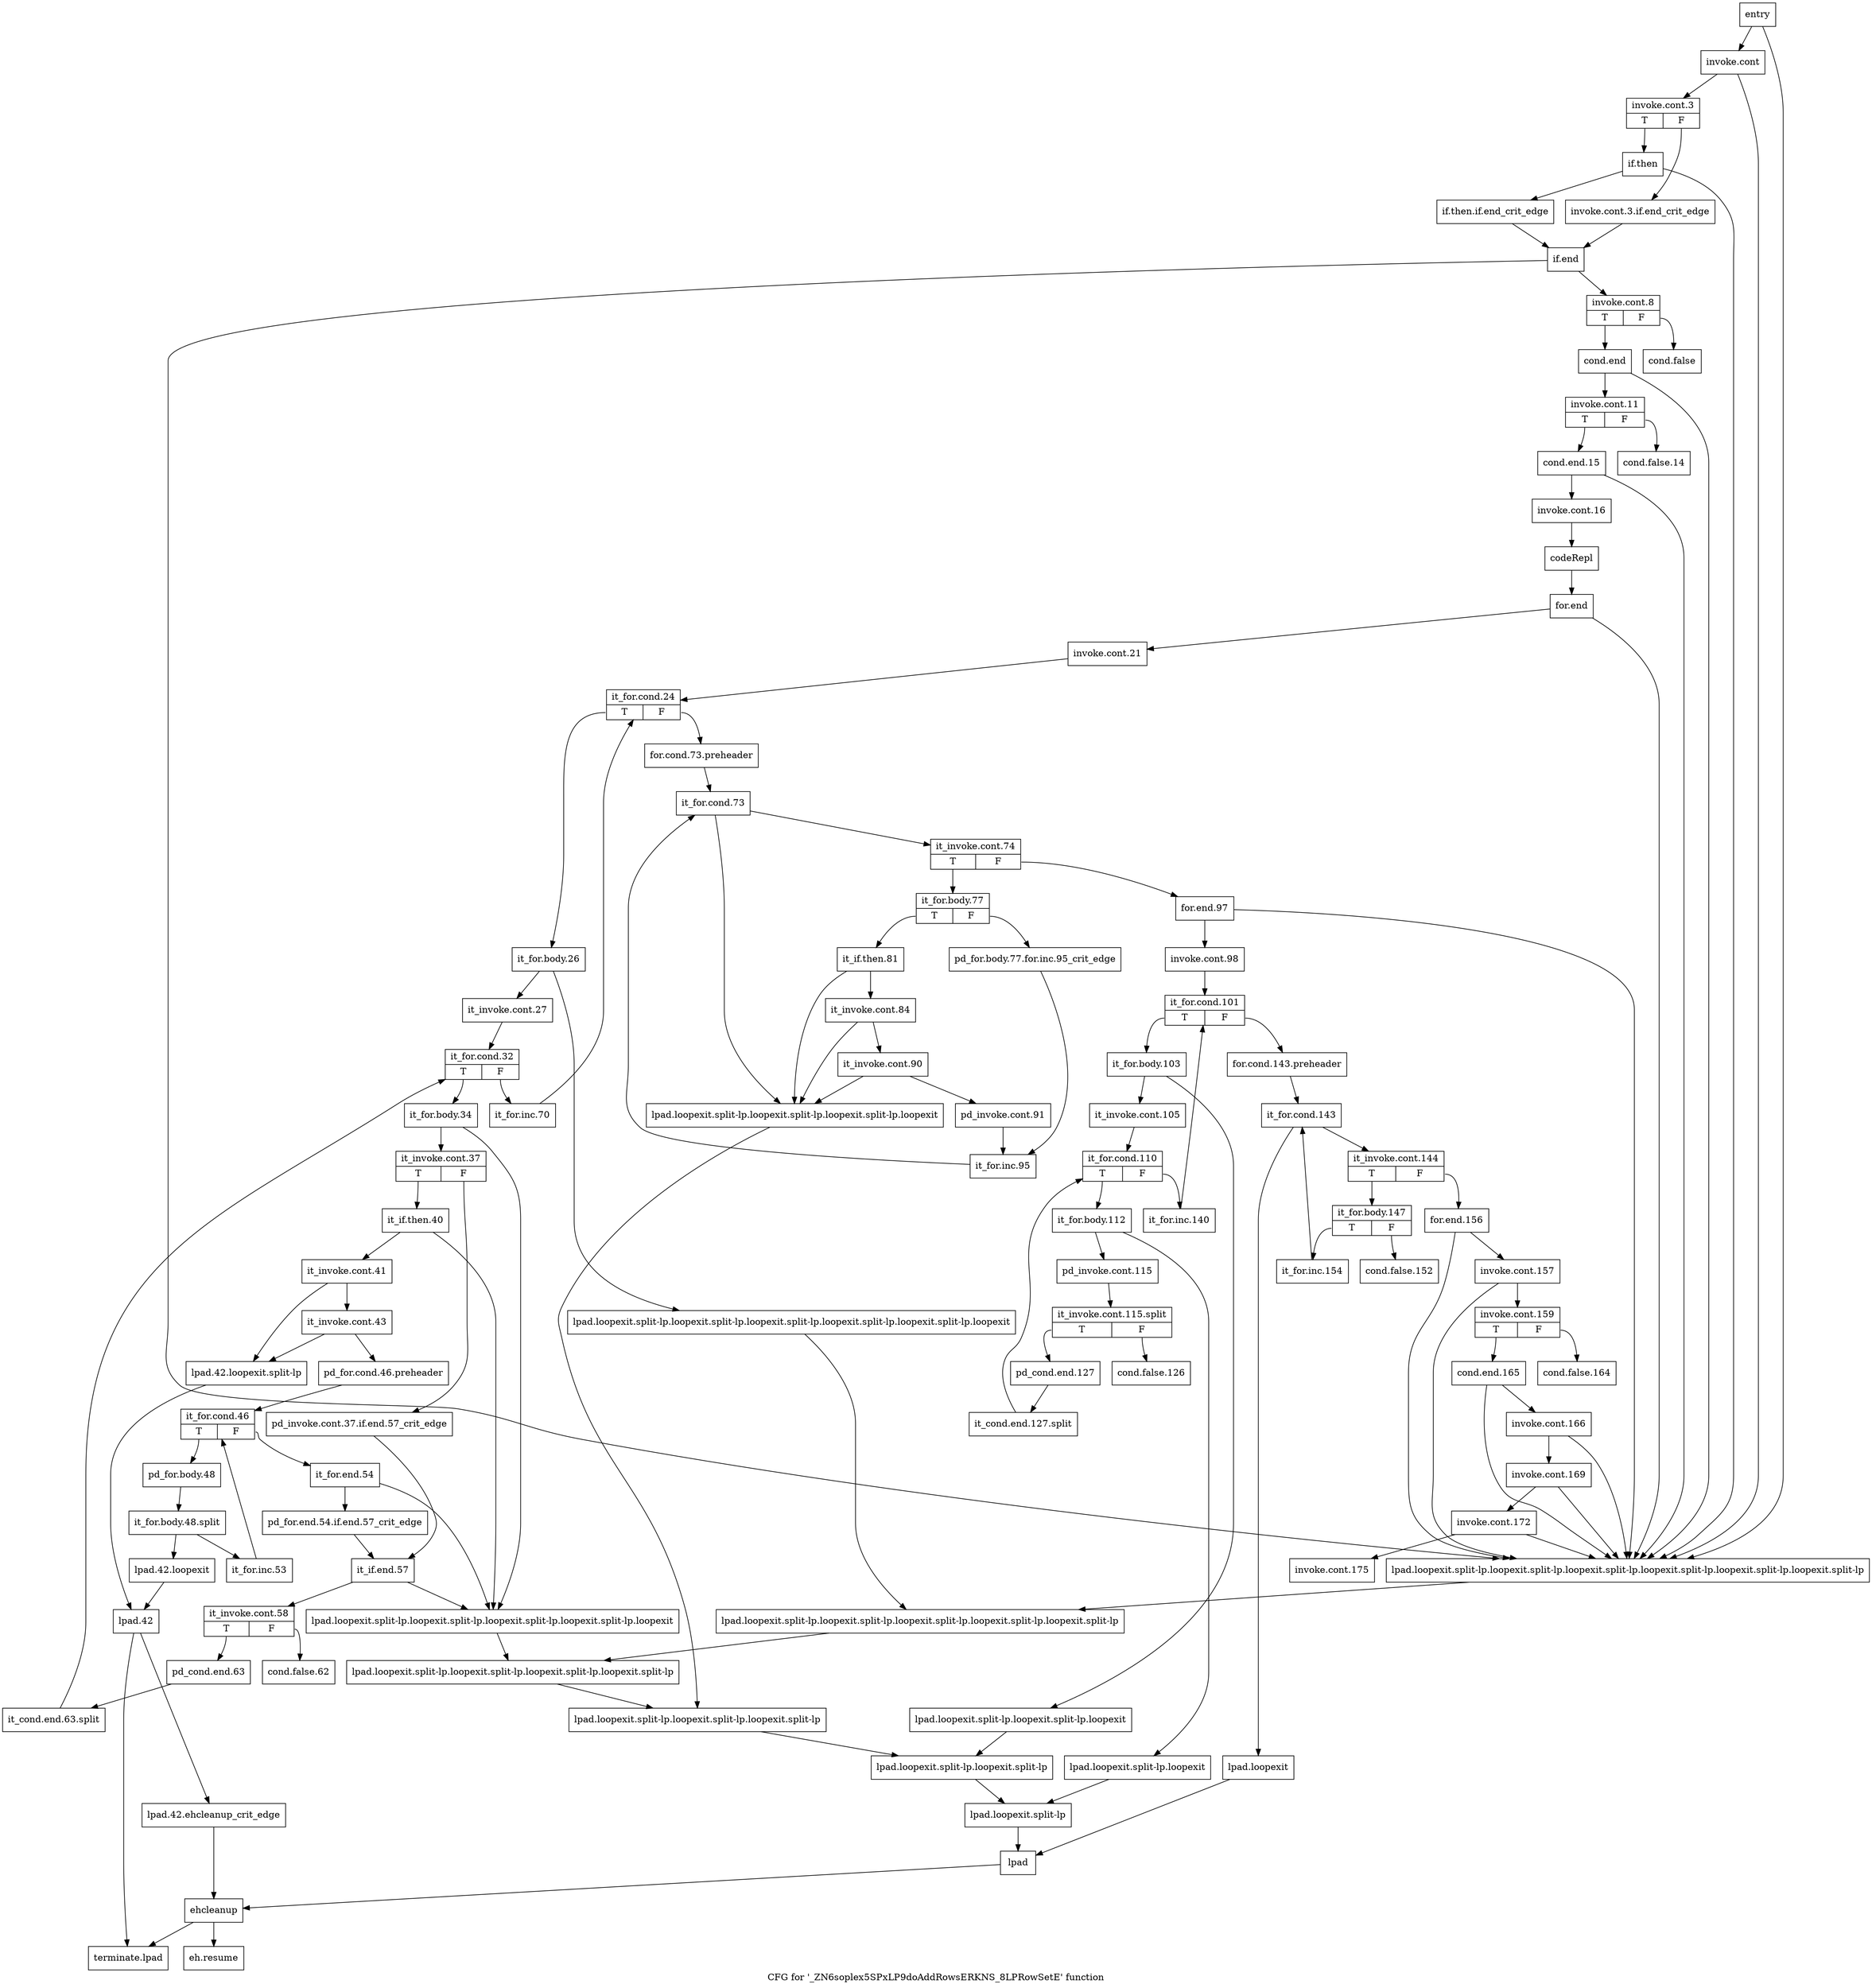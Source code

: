 digraph "CFG for '_ZN6soplex5SPxLP9doAddRowsERKNS_8LPRowSetE' function" {
	label="CFG for '_ZN6soplex5SPxLP9doAddRowsERKNS_8LPRowSetE' function";

	Node0x2859460 [shape=record,label="{entry}"];
	Node0x2859460 -> Node0x28594b0;
	Node0x2859460 -> Node0x285a870;
	Node0x28594b0 [shape=record,label="{invoke.cont}"];
	Node0x28594b0 -> Node0x2859500;
	Node0x28594b0 -> Node0x285a870;
	Node0x2859500 [shape=record,label="{invoke.cont.3|{<s0>T|<s1>F}}"];
	Node0x2859500:s0 -> Node0x28595a0;
	Node0x2859500:s1 -> Node0x2859550;
	Node0x2859550 [shape=record,label="{invoke.cont.3.if.end_crit_edge}"];
	Node0x2859550 -> Node0x285aaa0;
	Node0x28595a0 [shape=record,label="{if.then}"];
	Node0x28595a0 -> Node0x2852b40;
	Node0x28595a0 -> Node0x285a870;
	Node0x2852b40 [shape=record,label="{if.then.if.end_crit_edge}"];
	Node0x2852b40 -> Node0x285aaa0;
	Node0x2852b90 [shape=record,label="{lpad.loopexit}"];
	Node0x2852b90 -> Node0x285aa50;
	Node0x2852be0 [shape=record,label="{lpad.loopexit.split-lp.loopexit}"];
	Node0x2852be0 -> Node0x285aa00;
	Node0x285a730 [shape=record,label="{lpad.loopexit.split-lp.loopexit.split-lp.loopexit}"];
	Node0x285a730 -> Node0x285a9b0;
	Node0x285a780 [shape=record,label="{lpad.loopexit.split-lp.loopexit.split-lp.loopexit.split-lp.loopexit}"];
	Node0x285a780 -> Node0x285a960;
	Node0x285a7d0 [shape=record,label="{lpad.loopexit.split-lp.loopexit.split-lp.loopexit.split-lp.loopexit.split-lp.loopexit}"];
	Node0x285a7d0 -> Node0x285a910;
	Node0x285a820 [shape=record,label="{lpad.loopexit.split-lp.loopexit.split-lp.loopexit.split-lp.loopexit.split-lp.loopexit.split-lp.loopexit}"];
	Node0x285a820 -> Node0x285a8c0;
	Node0x285a870 [shape=record,label="{lpad.loopexit.split-lp.loopexit.split-lp.loopexit.split-lp.loopexit.split-lp.loopexit.split-lp.loopexit.split-lp}"];
	Node0x285a870 -> Node0x285a8c0;
	Node0x285a8c0 [shape=record,label="{lpad.loopexit.split-lp.loopexit.split-lp.loopexit.split-lp.loopexit.split-lp.loopexit.split-lp}"];
	Node0x285a8c0 -> Node0x285a910;
	Node0x285a910 [shape=record,label="{lpad.loopexit.split-lp.loopexit.split-lp.loopexit.split-lp.loopexit.split-lp}"];
	Node0x285a910 -> Node0x285a960;
	Node0x285a960 [shape=record,label="{lpad.loopexit.split-lp.loopexit.split-lp.loopexit.split-lp}"];
	Node0x285a960 -> Node0x285a9b0;
	Node0x285a9b0 [shape=record,label="{lpad.loopexit.split-lp.loopexit.split-lp}"];
	Node0x285a9b0 -> Node0x285aa00;
	Node0x285aa00 [shape=record,label="{lpad.loopexit.split-lp}"];
	Node0x285aa00 -> Node0x285aa50;
	Node0x285aa50 [shape=record,label="{lpad}"];
	Node0x285aa50 -> Node0x285c120;
	Node0x285aaa0 [shape=record,label="{if.end}"];
	Node0x285aaa0 -> Node0x285aaf0;
	Node0x285aaa0 -> Node0x285a870;
	Node0x285aaf0 [shape=record,label="{invoke.cont.8|{<s0>T|<s1>F}}"];
	Node0x285aaf0:s0 -> Node0x285ab90;
	Node0x285aaf0:s1 -> Node0x285ab40;
	Node0x285ab40 [shape=record,label="{cond.false}"];
	Node0x285ab90 [shape=record,label="{cond.end}"];
	Node0x285ab90 -> Node0x285abe0;
	Node0x285ab90 -> Node0x285a870;
	Node0x285abe0 [shape=record,label="{invoke.cont.11|{<s0>T|<s1>F}}"];
	Node0x285abe0:s0 -> Node0x285ac80;
	Node0x285abe0:s1 -> Node0x285ac30;
	Node0x285ac30 [shape=record,label="{cond.false.14}"];
	Node0x285ac80 [shape=record,label="{cond.end.15}"];
	Node0x285ac80 -> Node0x285acd0;
	Node0x285ac80 -> Node0x285a870;
	Node0x285acd0 [shape=record,label="{invoke.cont.16}"];
	Node0x285acd0 -> Node0x285ad20;
	Node0x285ad20 [shape=record,label="{codeRepl}"];
	Node0x285ad20 -> Node0x285ad70;
	Node0x285ad70 [shape=record,label="{for.end}"];
	Node0x285ad70 -> Node0x285adc0;
	Node0x285ad70 -> Node0x285a870;
	Node0x285adc0 [shape=record,label="{invoke.cont.21}"];
	Node0x285adc0 -> Node0x285ae10;
	Node0x285ae10 [shape=record,label="{it_for.cond.24|{<s0>T|<s1>F}}"];
	Node0x285ae10:s0 -> Node0x285aeb0;
	Node0x285ae10:s1 -> Node0x285ae60;
	Node0x285ae60 [shape=record,label="{for.cond.73.preheader}"];
	Node0x285ae60 -> Node0x285b630;
	Node0x285aeb0 [shape=record,label="{it_for.body.26}"];
	Node0x285aeb0 -> Node0x285af00;
	Node0x285aeb0 -> Node0x285a820;
	Node0x285af00 [shape=record,label="{it_invoke.cont.27}"];
	Node0x285af00 -> Node0x285af50;
	Node0x285af50 [shape=record,label="{it_for.cond.32|{<s0>T|<s1>F}}"];
	Node0x285af50:s0 -> Node0x285afa0;
	Node0x285af50:s1 -> Node0x285b5e0;
	Node0x285afa0 [shape=record,label="{it_for.body.34}"];
	Node0x285afa0 -> Node0x285aff0;
	Node0x285afa0 -> Node0x285a7d0;
	Node0x285aff0 [shape=record,label="{it_invoke.cont.37|{<s0>T|<s1>F}}"];
	Node0x285aff0:s0 -> Node0x285b090;
	Node0x285aff0:s1 -> Node0x285b040;
	Node0x285b040 [shape=record,label="{pd_invoke.cont.37.if.end.57_crit_edge}"];
	Node0x285b040 -> Node0x285b4a0;
	Node0x285b090 [shape=record,label="{it_if.then.40}"];
	Node0x285b090 -> Node0x285b0e0;
	Node0x285b090 -> Node0x285a7d0;
	Node0x285b0e0 [shape=record,label="{it_invoke.cont.41}"];
	Node0x285b0e0 -> Node0x285b130;
	Node0x285b0e0 -> Node0x285b310;
	Node0x285b130 [shape=record,label="{it_invoke.cont.43}"];
	Node0x285b130 -> Node0x285b180;
	Node0x285b130 -> Node0x285b310;
	Node0x285b180 [shape=record,label="{pd_for.cond.46.preheader}"];
	Node0x285b180 -> Node0x285b1d0;
	Node0x285b1d0 [shape=record,label="{it_for.cond.46|{<s0>T|<s1>F}}"];
	Node0x285b1d0:s0 -> Node0x285b220;
	Node0x285b1d0:s1 -> Node0x285b400;
	Node0x285b220 [shape=record,label="{pd_for.body.48}"];
	Node0x285b220 -> Node0x32d72e0;
	Node0x32d72e0 [shape=record,label="{it_for.body.48.split}"];
	Node0x32d72e0 -> Node0x285b270;
	Node0x32d72e0 -> Node0x285b2c0;
	Node0x285b270 [shape=record,label="{it_for.inc.53}"];
	Node0x285b270 -> Node0x285b1d0;
	Node0x285b2c0 [shape=record,label="{lpad.42.loopexit}"];
	Node0x285b2c0 -> Node0x285b360;
	Node0x285b310 [shape=record,label="{lpad.42.loopexit.split-lp}"];
	Node0x285b310 -> Node0x285b360;
	Node0x285b360 [shape=record,label="{lpad.42}"];
	Node0x285b360 -> Node0x285b3b0;
	Node0x285b360 -> Node0x285c1c0;
	Node0x285b3b0 [shape=record,label="{lpad.42.ehcleanup_crit_edge}"];
	Node0x285b3b0 -> Node0x285c120;
	Node0x285b400 [shape=record,label="{it_for.end.54}"];
	Node0x285b400 -> Node0x285b450;
	Node0x285b400 -> Node0x285a7d0;
	Node0x285b450 [shape=record,label="{pd_for.end.54.if.end.57_crit_edge}"];
	Node0x285b450 -> Node0x285b4a0;
	Node0x285b4a0 [shape=record,label="{it_if.end.57}"];
	Node0x285b4a0 -> Node0x285b4f0;
	Node0x285b4a0 -> Node0x285a7d0;
	Node0x285b4f0 [shape=record,label="{it_invoke.cont.58|{<s0>T|<s1>F}}"];
	Node0x285b4f0:s0 -> Node0x285b590;
	Node0x285b4f0:s1 -> Node0x285b540;
	Node0x285b540 [shape=record,label="{cond.false.62}"];
	Node0x285b590 [shape=record,label="{pd_cond.end.63}"];
	Node0x285b590 -> Node0x32bb4b0;
	Node0x32bb4b0 [shape=record,label="{it_cond.end.63.split}"];
	Node0x32bb4b0 -> Node0x285af50;
	Node0x285b5e0 [shape=record,label="{it_for.inc.70}"];
	Node0x285b5e0 -> Node0x285ae10;
	Node0x285b630 [shape=record,label="{it_for.cond.73}"];
	Node0x285b630 -> Node0x285b680;
	Node0x285b630 -> Node0x285a780;
	Node0x285b680 [shape=record,label="{it_invoke.cont.74|{<s0>T|<s1>F}}"];
	Node0x285b680:s0 -> Node0x285b6d0;
	Node0x285b680:s1 -> Node0x285b900;
	Node0x285b6d0 [shape=record,label="{it_for.body.77|{<s0>T|<s1>F}}"];
	Node0x285b6d0:s0 -> Node0x285b770;
	Node0x285b6d0:s1 -> Node0x285b720;
	Node0x285b720 [shape=record,label="{pd_for.body.77.for.inc.95_crit_edge}"];
	Node0x285b720 -> Node0x285b8b0;
	Node0x285b770 [shape=record,label="{it_if.then.81}"];
	Node0x285b770 -> Node0x285b7c0;
	Node0x285b770 -> Node0x285a780;
	Node0x285b7c0 [shape=record,label="{it_invoke.cont.84}"];
	Node0x285b7c0 -> Node0x285b810;
	Node0x285b7c0 -> Node0x285a780;
	Node0x285b810 [shape=record,label="{it_invoke.cont.90}"];
	Node0x285b810 -> Node0x285b860;
	Node0x285b810 -> Node0x285a780;
	Node0x285b860 [shape=record,label="{pd_invoke.cont.91}"];
	Node0x285b860 -> Node0x285b8b0;
	Node0x285b8b0 [shape=record,label="{it_for.inc.95}"];
	Node0x285b8b0 -> Node0x285b630;
	Node0x285b900 [shape=record,label="{for.end.97}"];
	Node0x285b900 -> Node0x285b950;
	Node0x285b900 -> Node0x285a870;
	Node0x285b950 [shape=record,label="{invoke.cont.98}"];
	Node0x285b950 -> Node0x285b9a0;
	Node0x285b9a0 [shape=record,label="{it_for.cond.101|{<s0>T|<s1>F}}"];
	Node0x285b9a0:s0 -> Node0x285ba40;
	Node0x285b9a0:s1 -> Node0x285b9f0;
	Node0x285b9f0 [shape=record,label="{for.cond.143.preheader}"];
	Node0x285b9f0 -> Node0x285bcc0;
	Node0x285ba40 [shape=record,label="{it_for.body.103}"];
	Node0x285ba40 -> Node0x285ba90;
	Node0x285ba40 -> Node0x285a730;
	Node0x285ba90 [shape=record,label="{it_invoke.cont.105}"];
	Node0x285ba90 -> Node0x285bae0;
	Node0x285bae0 [shape=record,label="{it_for.cond.110|{<s0>T|<s1>F}}"];
	Node0x285bae0:s0 -> Node0x285bb30;
	Node0x285bae0:s1 -> Node0x285bc70;
	Node0x285bb30 [shape=record,label="{it_for.body.112}"];
	Node0x285bb30 -> Node0x285bb80;
	Node0x285bb30 -> Node0x2852be0;
	Node0x285bb80 [shape=record,label="{pd_invoke.cont.115}"];
	Node0x285bb80 -> Node0x32c47f0;
	Node0x32c47f0 [shape=record,label="{it_invoke.cont.115.split|{<s0>T|<s1>F}}"];
	Node0x32c47f0:s0 -> Node0x285bc20;
	Node0x32c47f0:s1 -> Node0x285bbd0;
	Node0x285bbd0 [shape=record,label="{cond.false.126}"];
	Node0x285bc20 [shape=record,label="{pd_cond.end.127}"];
	Node0x285bc20 -> Node0x32d7200;
	Node0x32d7200 [shape=record,label="{it_cond.end.127.split}"];
	Node0x32d7200 -> Node0x285bae0;
	Node0x285bc70 [shape=record,label="{it_for.inc.140}"];
	Node0x285bc70 -> Node0x285b9a0;
	Node0x285bcc0 [shape=record,label="{it_for.cond.143}"];
	Node0x285bcc0 -> Node0x285bd10;
	Node0x285bcc0 -> Node0x2852b90;
	Node0x285bd10 [shape=record,label="{it_invoke.cont.144|{<s0>T|<s1>F}}"];
	Node0x285bd10:s0 -> Node0x285bd60;
	Node0x285bd10:s1 -> Node0x285be50;
	Node0x285bd60 [shape=record,label="{it_for.body.147|{<s0>T|<s1>F}}"];
	Node0x285bd60:s0 -> Node0x285be00;
	Node0x285bd60:s1 -> Node0x285bdb0;
	Node0x285bdb0 [shape=record,label="{cond.false.152}"];
	Node0x285be00 [shape=record,label="{it_for.inc.154}"];
	Node0x285be00 -> Node0x285bcc0;
	Node0x285be50 [shape=record,label="{for.end.156}"];
	Node0x285be50 -> Node0x285bea0;
	Node0x285be50 -> Node0x285a870;
	Node0x285bea0 [shape=record,label="{invoke.cont.157}"];
	Node0x285bea0 -> Node0x285bef0;
	Node0x285bea0 -> Node0x285a870;
	Node0x285bef0 [shape=record,label="{invoke.cont.159|{<s0>T|<s1>F}}"];
	Node0x285bef0:s0 -> Node0x285bf90;
	Node0x285bef0:s1 -> Node0x285bf40;
	Node0x285bf40 [shape=record,label="{cond.false.164}"];
	Node0x285bf90 [shape=record,label="{cond.end.165}"];
	Node0x285bf90 -> Node0x285bfe0;
	Node0x285bf90 -> Node0x285a870;
	Node0x285bfe0 [shape=record,label="{invoke.cont.166}"];
	Node0x285bfe0 -> Node0x285c030;
	Node0x285bfe0 -> Node0x285a870;
	Node0x285c030 [shape=record,label="{invoke.cont.169}"];
	Node0x285c030 -> Node0x285c080;
	Node0x285c030 -> Node0x285a870;
	Node0x285c080 [shape=record,label="{invoke.cont.172}"];
	Node0x285c080 -> Node0x285c0d0;
	Node0x285c080 -> Node0x285a870;
	Node0x285c0d0 [shape=record,label="{invoke.cont.175}"];
	Node0x285c120 [shape=record,label="{ehcleanup}"];
	Node0x285c120 -> Node0x285c170;
	Node0x285c120 -> Node0x285c1c0;
	Node0x285c170 [shape=record,label="{eh.resume}"];
	Node0x285c1c0 [shape=record,label="{terminate.lpad}"];
}
